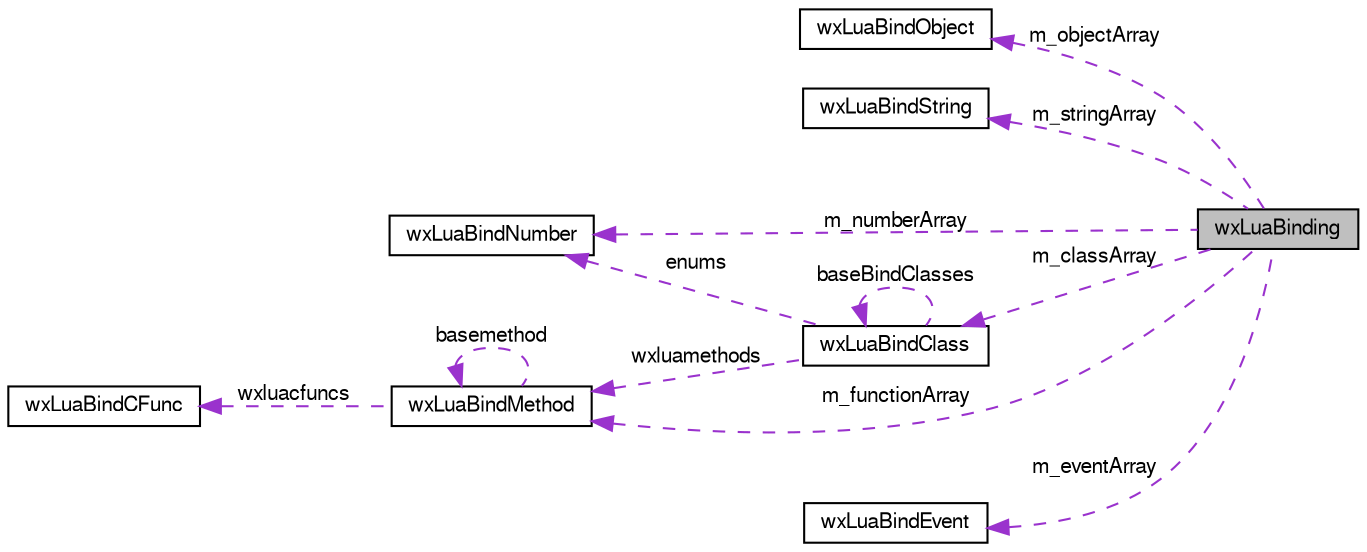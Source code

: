 digraph G
{
  edge [fontname="FreeSans",fontsize="10",labelfontname="FreeSans",labelfontsize="10"];
  node [fontname="FreeSans",fontsize="10",shape=record];
  rankdir=LR;
  Node1 [label="wxLuaBinding",height=0.2,width=0.4,color="black", fillcolor="grey75", style="filled" fontcolor="black"];
  Node2 -> Node1 [dir=back,color="darkorchid3",fontsize="10",style="dashed",label="m_objectArray",fontname="FreeSans"];
  Node2 [label="wxLuaBindObject",height=0.2,width=0.4,color="black", fillcolor="white", style="filled",URL="$structwxLuaBindObject.html"];
  Node3 -> Node1 [dir=back,color="darkorchid3",fontsize="10",style="dashed",label="m_stringArray",fontname="FreeSans"];
  Node3 [label="wxLuaBindString",height=0.2,width=0.4,color="black", fillcolor="white", style="filled",URL="$structwxLuaBindString.html"];
  Node4 -> Node1 [dir=back,color="darkorchid3",fontsize="10",style="dashed",label="m_numberArray",fontname="FreeSans"];
  Node4 [label="wxLuaBindNumber",height=0.2,width=0.4,color="black", fillcolor="white", style="filled",URL="$structwxLuaBindNumber.html"];
  Node5 -> Node1 [dir=back,color="darkorchid3",fontsize="10",style="dashed",label="m_functionArray",fontname="FreeSans"];
  Node5 [label="wxLuaBindMethod",height=0.2,width=0.4,color="black", fillcolor="white", style="filled",URL="$structwxLuaBindMethod.html"];
  Node6 -> Node5 [dir=back,color="darkorchid3",fontsize="10",style="dashed",label="wxluacfuncs",fontname="FreeSans"];
  Node6 [label="wxLuaBindCFunc",height=0.2,width=0.4,color="black", fillcolor="white", style="filled",URL="$structwxLuaBindCFunc.html"];
  Node5 -> Node5 [dir=back,color="darkorchid3",fontsize="10",style="dashed",label="basemethod",fontname="FreeSans"];
  Node7 -> Node1 [dir=back,color="darkorchid3",fontsize="10",style="dashed",label="m_classArray",fontname="FreeSans"];
  Node7 [label="wxLuaBindClass",height=0.2,width=0.4,color="black", fillcolor="white", style="filled",URL="$structwxLuaBindClass.html"];
  Node4 -> Node7 [dir=back,color="darkorchid3",fontsize="10",style="dashed",label="enums",fontname="FreeSans"];
  Node7 -> Node7 [dir=back,color="darkorchid3",fontsize="10",style="dashed",label="baseBindClasses",fontname="FreeSans"];
  Node5 -> Node7 [dir=back,color="darkorchid3",fontsize="10",style="dashed",label="wxluamethods",fontname="FreeSans"];
  Node8 -> Node1 [dir=back,color="darkorchid3",fontsize="10",style="dashed",label="m_eventArray",fontname="FreeSans"];
  Node8 [label="wxLuaBindEvent",height=0.2,width=0.4,color="black", fillcolor="white", style="filled",URL="$structwxLuaBindEvent.html"];
}
